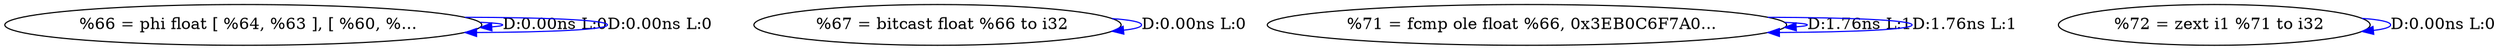 digraph {
Node0x3e70ca0[label="  %66 = phi float [ %64, %63 ], [ %60, %..."];
Node0x3e70ca0 -> Node0x3e70ca0[label="D:0.00ns L:0",color=blue];
Node0x3e70ca0 -> Node0x3e70ca0[label="D:0.00ns L:0",color=blue];
Node0x3e70d80[label="  %67 = bitcast float %66 to i32"];
Node0x3e70d80 -> Node0x3e70d80[label="D:0.00ns L:0",color=blue];
Node0x3e6e270[label="  %71 = fcmp ole float %66, 0x3EB0C6F7A0..."];
Node0x3e6e270 -> Node0x3e6e270[label="D:1.76ns L:1",color=blue];
Node0x3e6e270 -> Node0x3e6e270[label="D:1.76ns L:1",color=blue];
Node0x3e6e460[label="  %72 = zext i1 %71 to i32"];
Node0x3e6e460 -> Node0x3e6e460[label="D:0.00ns L:0",color=blue];
}

